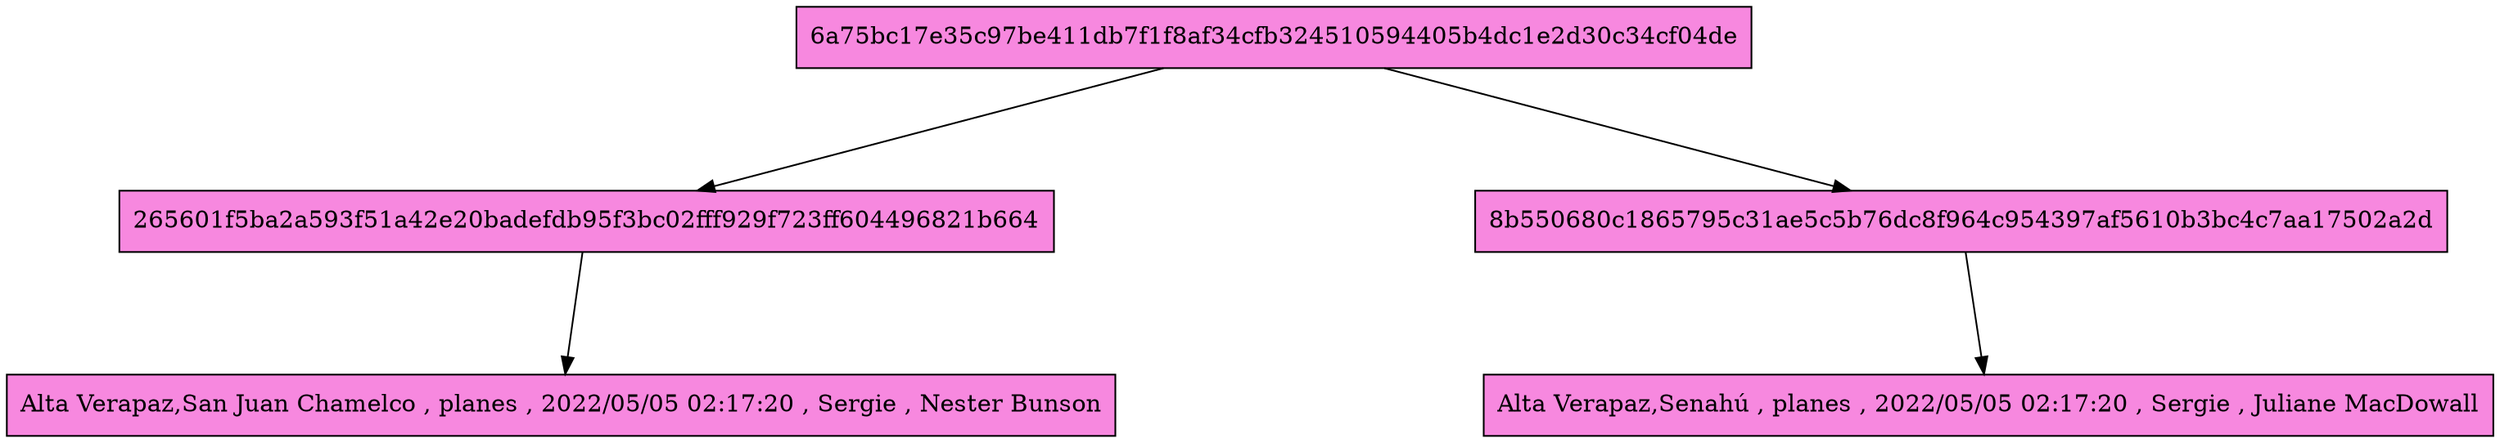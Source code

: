 digraph G {
nodesep=3; 
ranksep=1;
node[shape=box style = filled fillcolor="#F788DF"];
	NodoABB2031864416[ label="6a75bc17e35c97be411db7f1f8af34cfb324510594405b4dc1e2d30c34cf04de"  ];
	NodoABB1886735338[ label="265601f5ba2a593f51a42e20badefdb95f3bc02fff929f723ff604496821b664"];
NodoABB2031864416->NodoABB1886735338
	NodoABB1886735338[ label="265601f5ba2a593f51a42e20badefdb95f3bc02fff929f723ff604496821b664"  ];
	NodoABB1886735338265601f5ba2a593f51a42e20badefdb95f3bc02fff929f723ff604496821b664[ label="Alta Verapaz,San Juan Chamelco , planes , 2022/05/05 02:17:20 , Sergie , Nester Bunson"  ];
NodoABB1886735338->NodoABB1886735338265601f5ba2a593f51a42e20badefdb95f3bc02fff929f723ff604496821b664
	NodoABB1914762776[ label="8b550680c1865795c31ae5c5b76dc8f964c954397af5610b3bc4c7aa17502a2d" ];
NodoABB2031864416->NodoABB1914762776
	NodoABB1914762776[ label="8b550680c1865795c31ae5c5b76dc8f964c954397af5610b3bc4c7aa17502a2d"  ];
	NodoABB19147627768b550680c1865795c31ae5c5b76dc8f964c954397af5610b3bc4c7aa17502a2d[ label="Alta Verapaz,Senahú , planes , 2022/05/05 02:17:20 , Sergie , Juliane MacDowall"  ];
NodoABB1914762776->NodoABB19147627768b550680c1865795c31ae5c5b76dc8f964c954397af5610b3bc4c7aa17502a2d
}